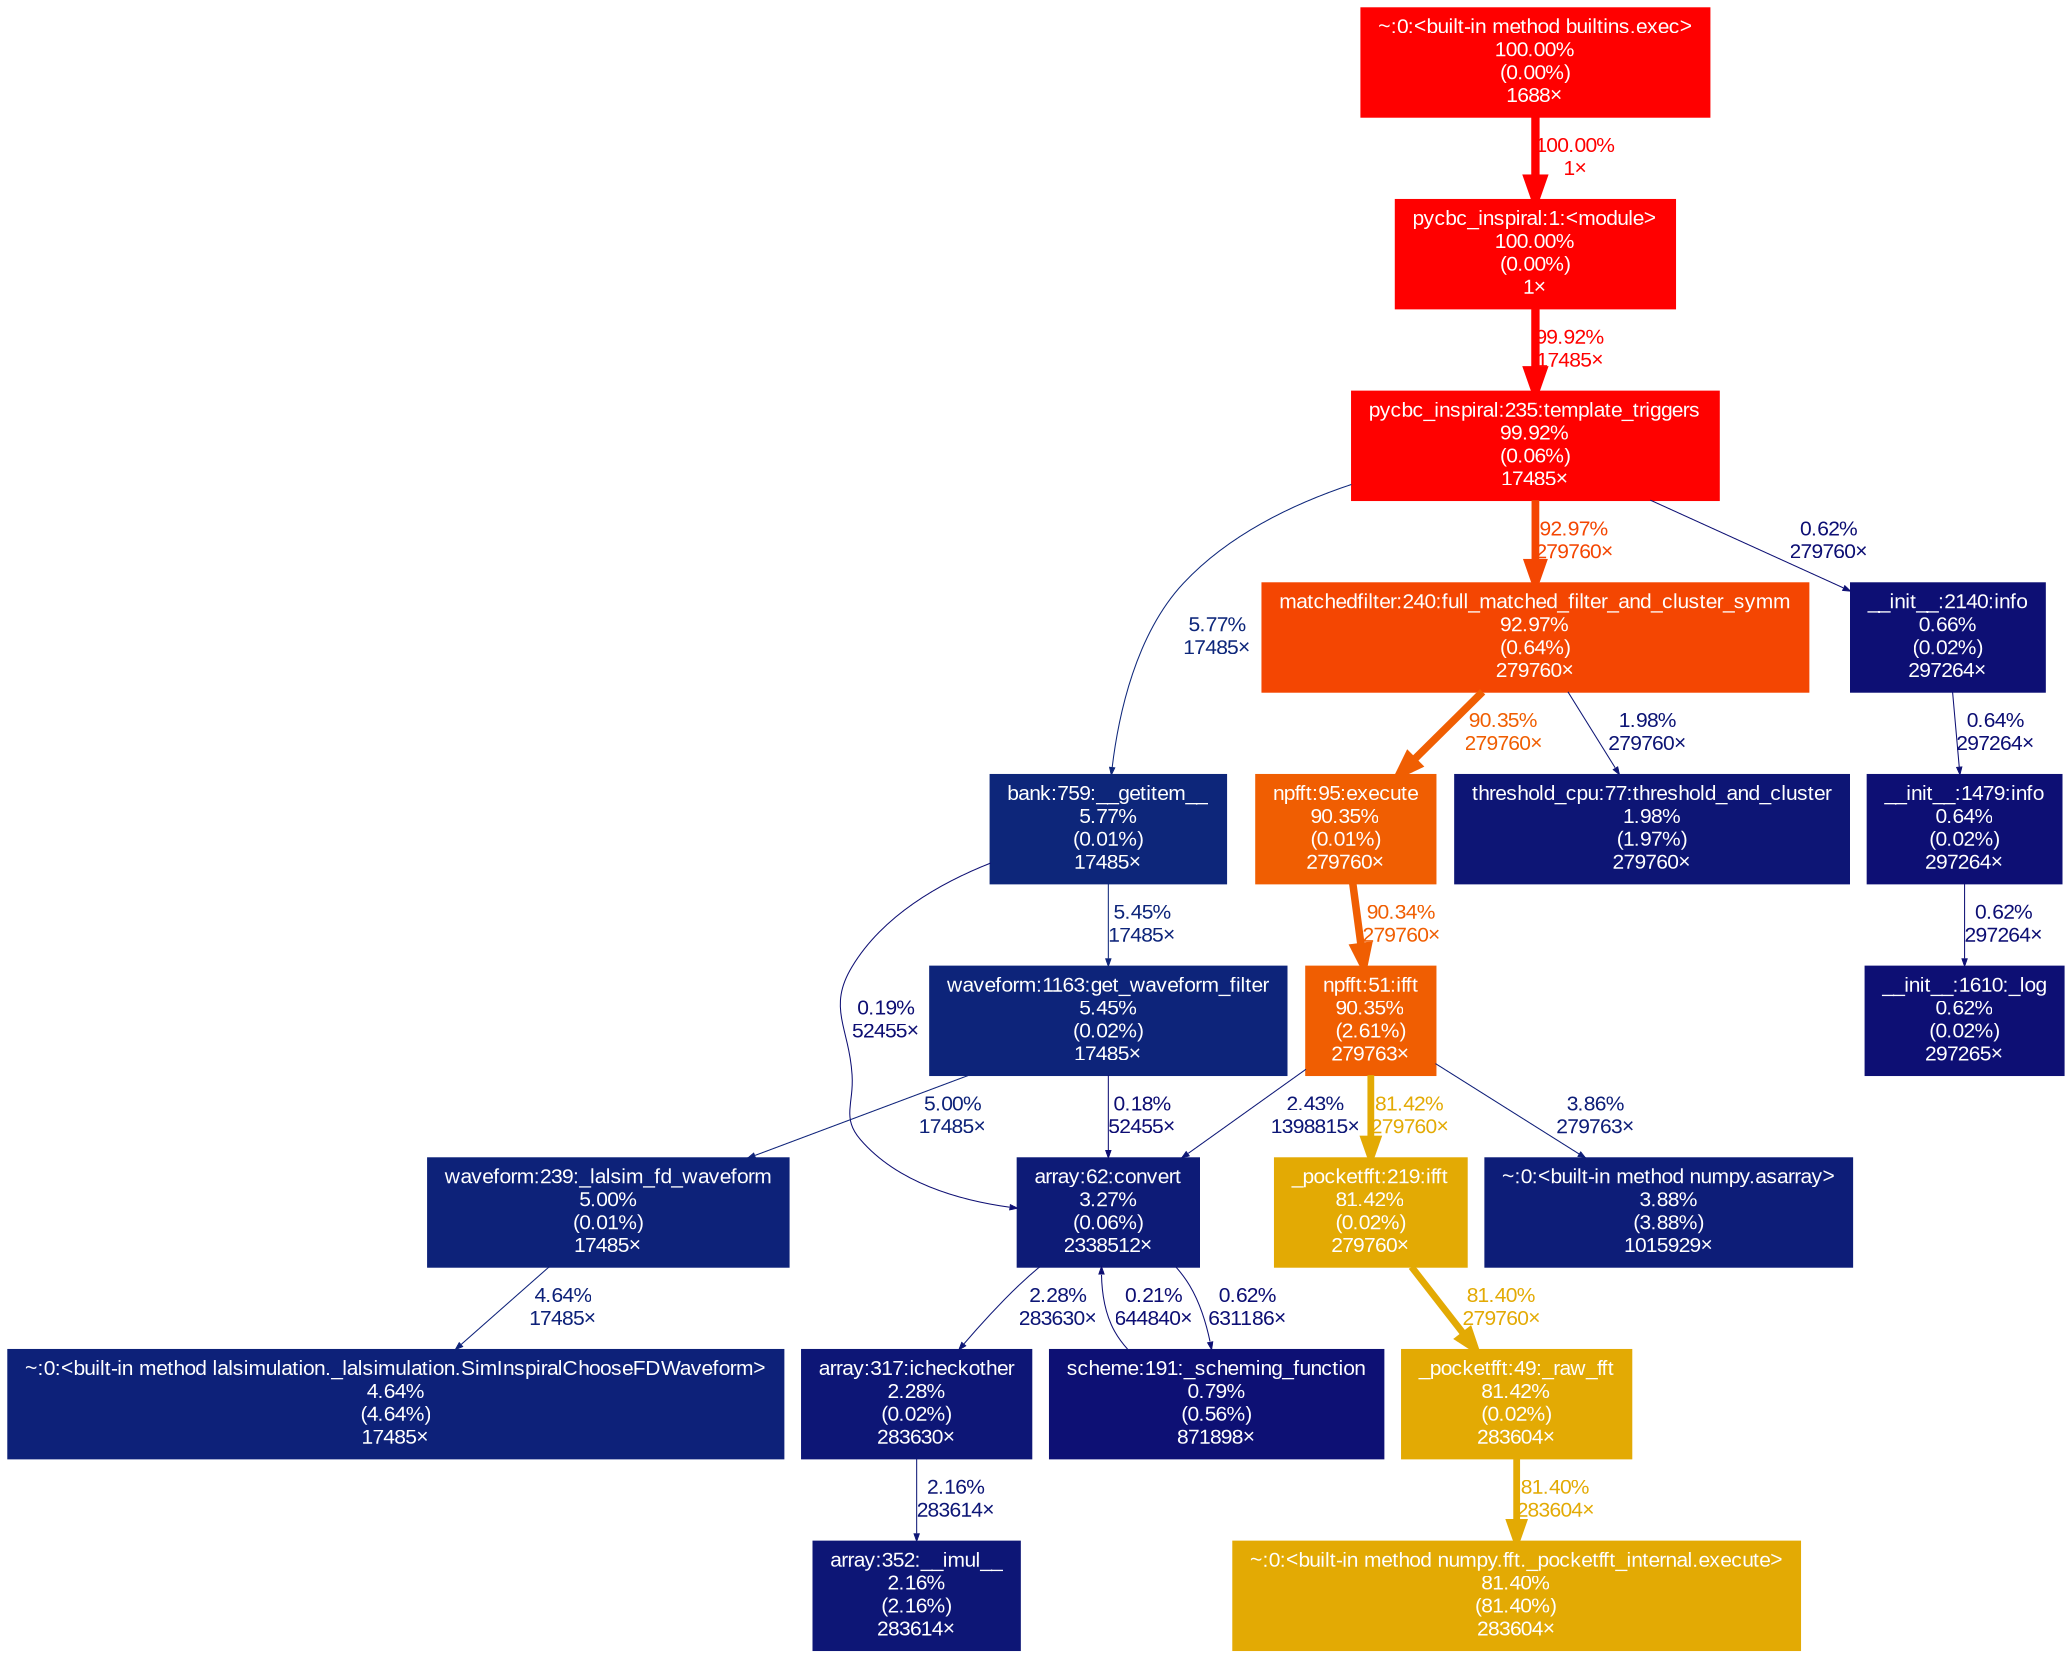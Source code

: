 digraph {
	graph [fontname=Arial, nodesep=0.125, ranksep=0.25];
	node [fontcolor=white, fontname=Arial, height=0, shape=box, style=filled, width=0];
	edge [fontname=Arial];
	370 [color="#ff0000", fontcolor="#ffffff", fontsize="10.00", label="pycbc_inspiral:1:<module>\n100.00%\n(0.00%)\n1×", tooltip="/work/pi_ccapano_umassd_edu/nperla_umassd_edu/envs/pycbc/bin/pycbc_inspiral"];
	370 -> 2567 [arrowsize="1.00", color="#ff0100", fontcolor="#ff0100", fontsize="10.00", label="99.92%\n17485×", labeldistance="4.00", penwidth="4.00"];
	1471 [color="#ff0000", fontcolor="#ffffff", fontsize="10.00", label="~:0:<built-in method builtins.exec>\n100.00%\n(0.00%)\n1688×", tooltip="~"];
	1471 -> 370 [arrowsize="1.00", color="#ff0000", fontcolor="#ff0000", fontsize="10.00", label="100.00%\n1×", labeldistance="4.00", penwidth="4.00"];
	1893 [color="#0d1074", fontcolor="#ffffff", fontsize="10.00", label="scheme:191:_scheming_function\n0.79%\n(0.56%)\n871898×", tooltip="/work/pi_ccapano_umassd_edu/nperla_umassd_edu/envs/pycbc/lib/python3.11/site-packages/pycbc/scheme.py"];
	1893 -> 3613 [arrowsize="0.35", color="#0d0e73", fontcolor="#0d0e73", fontsize="10.00", label="0.21%\n644840×", labeldistance="0.50", penwidth="0.50"];
	2181 [color="#0d267a", fontcolor="#ffffff", fontsize="10.00", label="bank:759:__getitem__\n5.77%\n(0.01%)\n17485×", tooltip="/work/pi_ccapano_umassd_edu/nperla_umassd_edu/envs/pycbc/lib/python3.11/site-packages/pycbc/waveform/bank.py"];
	2181 -> 2605 [arrowsize="0.35", color="#0d247a", fontcolor="#0d247a", fontsize="10.00", label="5.45%\n17485×", labeldistance="0.50", penwidth="0.50"];
	2181 -> 3613 [arrowsize="0.35", color="#0d0e73", fontcolor="#0d0e73", fontsize="10.00", label="0.19%\n52455×", labeldistance="0.50", penwidth="0.50"];
	2258 [color="#0d1676", fontcolor="#ffffff", fontsize="10.00", label="array:317:icheckother\n2.28%\n(0.02%)\n283630×", tooltip="/work/pi_ccapano_umassd_edu/nperla_umassd_edu/envs/pycbc/lib/python3.11/site-packages/pycbc/types/array.py"];
	2258 -> 7705 [arrowsize="0.35", color="#0d1676", fontcolor="#0d1676", fontsize="10.00", label="2.16%\n283614×", labeldistance="0.50", penwidth="0.50"];
	2567 [color="#ff0100", fontcolor="#ffffff", fontsize="10.00", label="pycbc_inspiral:235:template_triggers\n99.92%\n(0.06%)\n17485×", tooltip="/work/pi_ccapano_umassd_edu/nperla_umassd_edu/envs/pycbc/bin/pycbc_inspiral"];
	2567 -> 2181 [arrowsize="0.35", color="#0d267a", fontcolor="#0d267a", fontsize="10.00", label="5.77%\n17485×", labeldistance="0.50", penwidth="0.50"];
	2567 -> 2583 [arrowsize="0.96", color="#f44602", fontcolor="#f44602", fontsize="10.00", label="92.97%\n279760×", labeldistance="3.72", penwidth="3.72"];
	2567 -> 2679 [arrowsize="0.35", color="#0d0f74", fontcolor="#0d0f74", fontsize="10.00", label="0.62%\n279760×", labeldistance="0.50", penwidth="0.50"];
	2573 [color="#e3aa04", fontcolor="#ffffff", fontsize="10.00", label="_pocketfft:49:_raw_fft\n81.42%\n(0.02%)\n283604×", tooltip="/work/pi_ccapano_umassd_edu/nperla_umassd_edu/envs/pycbc/lib/python3.11/site-packages/numpy/fft/_pocketfft.py"];
	2573 -> 7806 [arrowsize="0.90", color="#e3aa04", fontcolor="#e3aa04", fontsize="10.00", label="81.40%\n283604×", labeldistance="3.26", penwidth="3.26"];
	2582 [color="#f05e02", fontcolor="#ffffff", fontsize="10.00", label="npfft:51:ifft\n90.35%\n(2.61%)\n279763×", tooltip="/work/pi_ccapano_umassd_edu/nperla_umassd_edu/envs/pycbc/lib/python3.11/site-packages/pycbc/fft/npfft.py"];
	2582 -> 3587 [arrowsize="0.90", color="#e3aa04", fontcolor="#e3aa04", fontsize="10.00", label="81.42%\n279760×", labeldistance="3.26", penwidth="3.26"];
	2582 -> 3613 [arrowsize="0.35", color="#0d1776", fontcolor="#0d1776", fontsize="10.00", label="2.43%\n1398815×", labeldistance="0.50", penwidth="0.50"];
	2582 -> 8131 [arrowsize="0.35", color="#0d1d78", fontcolor="#0d1d78", fontsize="10.00", label="3.86%\n279763×", labeldistance="0.50", penwidth="0.50"];
	2583 [color="#f44602", fontcolor="#ffffff", fontsize="10.00", label="matchedfilter:240:full_matched_filter_and_cluster_symm\n92.97%\n(0.64%)\n279760×", tooltip="/work/pi_ccapano_umassd_edu/nperla_umassd_edu/envs/pycbc/lib/python3.11/site-packages/pycbc/filter/matchedfilter.py"];
	2583 -> 3673 [arrowsize="0.95", color="#f05e02", fontcolor="#f05e02", fontsize="10.00", label="90.35%\n279760×", labeldistance="3.61", penwidth="3.61"];
	2583 -> 3878 [arrowsize="0.35", color="#0d1575", fontcolor="#0d1575", fontsize="10.00", label="1.98%\n279760×", labeldistance="0.50", penwidth="0.50"];
	2605 [color="#0d247a", fontcolor="#ffffff", fontsize="10.00", label="waveform:1163:get_waveform_filter\n5.45%\n(0.02%)\n17485×", tooltip="/work/pi_ccapano_umassd_edu/nperla_umassd_edu/envs/pycbc/lib/python3.11/site-packages/pycbc/waveform/waveform.py"];
	2605 -> 3613 [arrowsize="0.35", color="#0d0d73", fontcolor="#0d0d73", fontsize="10.00", label="0.18%\n52455×", labeldistance="0.50", penwidth="0.50"];
	2605 -> 3633 [arrowsize="0.35", color="#0d2279", fontcolor="#0d2279", fontsize="10.00", label="5.00%\n17485×", labeldistance="0.50", penwidth="0.50"];
	2679 [color="#0d0f74", fontcolor="#ffffff", fontsize="10.00", label="__init__:2140:info\n0.66%\n(0.02%)\n297264×", tooltip="/work/pi_ccapano_umassd_edu/nperla_umassd_edu/envs/pycbc/lib/python3.11/logging/__init__.py"];
	2679 -> 3533 [arrowsize="0.35", color="#0d0f74", fontcolor="#0d0f74", fontsize="10.00", label="0.64%\n297264×", labeldistance="0.50", penwidth="0.50"];
	3480 [color="#0d0f74", fontcolor="#ffffff", fontsize="10.00", label="__init__:1610:_log\n0.62%\n(0.02%)\n297265×", tooltip="/work/pi_ccapano_umassd_edu/nperla_umassd_edu/envs/pycbc/lib/python3.11/logging/__init__.py"];
	3533 [color="#0d0f74", fontcolor="#ffffff", fontsize="10.00", label="__init__:1479:info\n0.64%\n(0.02%)\n297264×", tooltip="/work/pi_ccapano_umassd_edu/nperla_umassd_edu/envs/pycbc/lib/python3.11/logging/__init__.py"];
	3533 -> 3480 [arrowsize="0.35", color="#0d0f74", fontcolor="#0d0f74", fontsize="10.00", label="0.62%\n297264×", labeldistance="0.50", penwidth="0.50"];
	3587 [color="#e3aa04", fontcolor="#ffffff", fontsize="10.00", label="_pocketfft:219:ifft\n81.42%\n(0.02%)\n279760×", tooltip="/work/pi_ccapano_umassd_edu/nperla_umassd_edu/envs/pycbc/lib/python3.11/site-packages/numpy/fft/_pocketfft.py"];
	3587 -> 2573 [arrowsize="0.90", color="#e3aa04", fontcolor="#e3aa04", fontsize="10.00", label="81.40%\n279760×", labeldistance="3.26", penwidth="3.26"];
	3613 [color="#0d1b77", fontcolor="#ffffff", fontsize="10.00", label="array:62:convert\n3.27%\n(0.06%)\n2338512×", tooltip="/work/pi_ccapano_umassd_edu/nperla_umassd_edu/envs/pycbc/lib/python3.11/site-packages/pycbc/types/array.py"];
	3613 -> 1893 [arrowsize="0.35", color="#0d0f74", fontcolor="#0d0f74", fontsize="10.00", label="0.62%\n631186×", labeldistance="0.50", penwidth="0.50"];
	3613 -> 2258 [arrowsize="0.35", color="#0d1676", fontcolor="#0d1676", fontsize="10.00", label="2.28%\n283630×", labeldistance="0.50", penwidth="0.50"];
	3633 [color="#0d2279", fontcolor="#ffffff", fontsize="10.00", label="waveform:239:_lalsim_fd_waveform\n5.00%\n(0.01%)\n17485×", tooltip="/work/pi_ccapano_umassd_edu/nperla_umassd_edu/envs/pycbc/lib/python3.11/site-packages/pycbc/waveform/waveform.py"];
	3633 -> 5179 [arrowsize="0.35", color="#0d2179", fontcolor="#0d2179", fontsize="10.00", label="4.64%\n17485×", labeldistance="0.50", penwidth="0.50"];
	3673 [color="#f05e02", fontcolor="#ffffff", fontsize="10.00", label="npfft:95:execute\n90.35%\n(0.01%)\n279760×", tooltip="/work/pi_ccapano_umassd_edu/nperla_umassd_edu/envs/pycbc/lib/python3.11/site-packages/pycbc/fft/npfft.py"];
	3673 -> 2582 [arrowsize="0.95", color="#f05e02", fontcolor="#f05e02", fontsize="10.00", label="90.34%\n279760×", labeldistance="3.61", penwidth="3.61"];
	3878 [color="#0d1575", fontcolor="#ffffff", fontsize="10.00", label="threshold_cpu:77:threshold_and_cluster\n1.98%\n(1.97%)\n279760×", tooltip="/work/pi_ccapano_umassd_edu/nperla_umassd_edu/envs/pycbc/lib/python3.11/site-packages/pycbc/events/threshold_cpu.py"];
	5179 [color="#0d2179", fontcolor="#ffffff", fontsize="10.00", label="~:0:<built-in method lalsimulation._lalsimulation.SimInspiralChooseFDWaveform>\n4.64%\n(4.64%)\n17485×", tooltip="~"];
	7705 [color="#0d1676", fontcolor="#ffffff", fontsize="10.00", label="array:352:__imul__\n2.16%\n(2.16%)\n283614×", tooltip="/work/pi_ccapano_umassd_edu/nperla_umassd_edu/envs/pycbc/lib/python3.11/site-packages/pycbc/types/array.py"];
	7806 [color="#e3aa04", fontcolor="#ffffff", fontsize="10.00", label="~:0:<built-in method numpy.fft._pocketfft_internal.execute>\n81.40%\n(81.40%)\n283604×", tooltip="~"];
	8131 [color="#0d1d78", fontcolor="#ffffff", fontsize="10.00", label="~:0:<built-in method numpy.asarray>\n3.88%\n(3.88%)\n1015929×", tooltip="~"];
}
